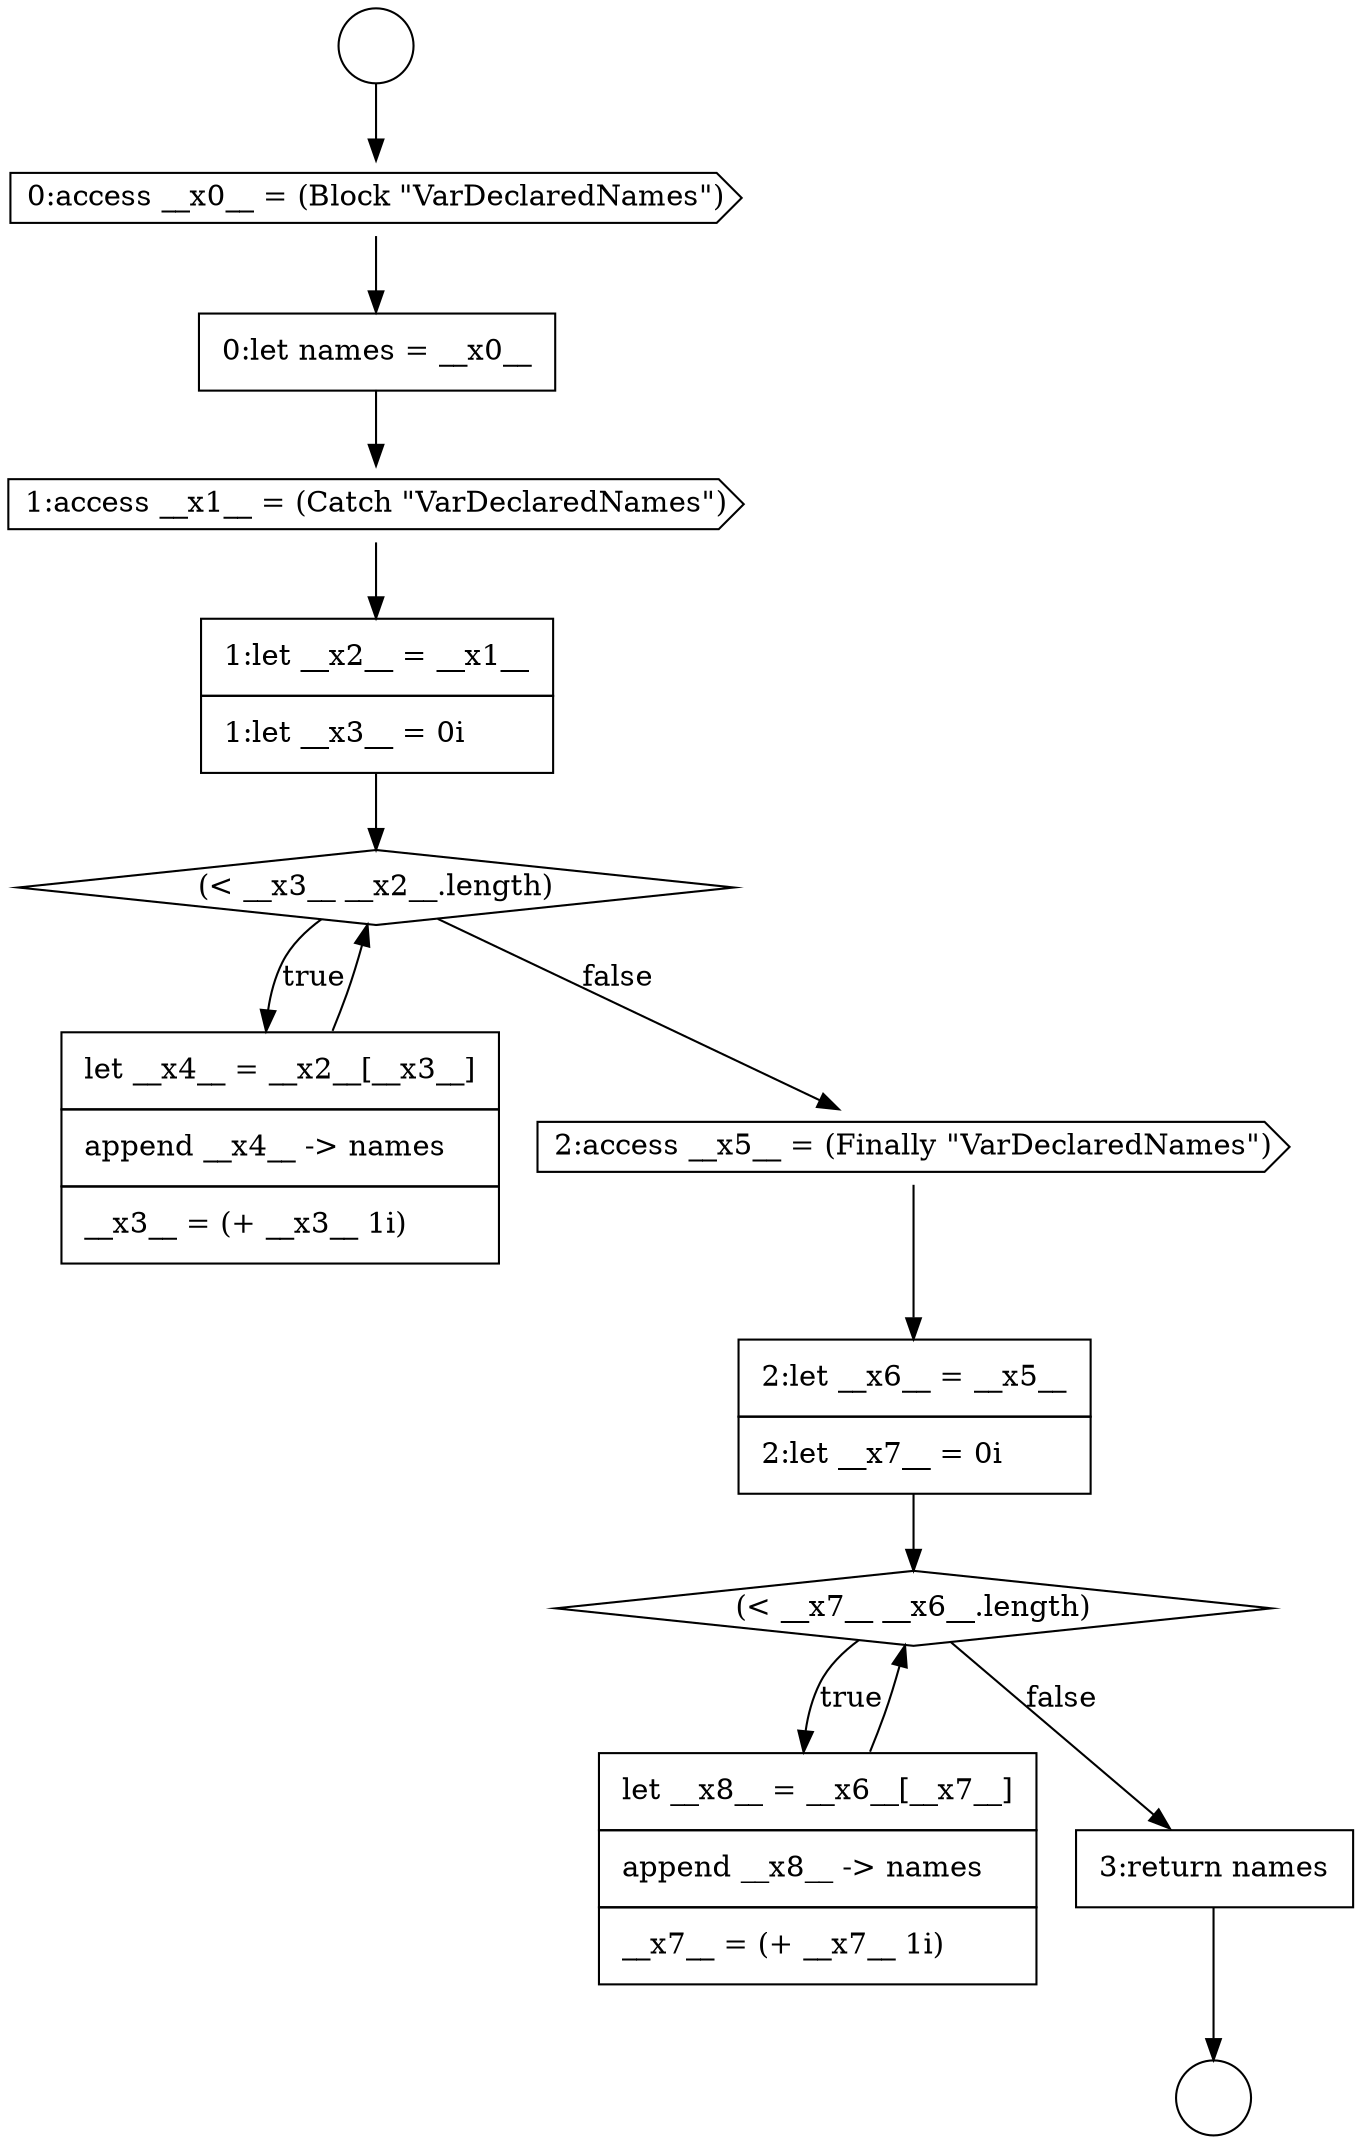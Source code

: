 digraph {
  node7477 [shape=circle label=" " color="black" fillcolor="white" style=filled]
  node7484 [shape=none, margin=0, label=<<font color="black">
    <table border="0" cellborder="1" cellspacing="0" cellpadding="10">
      <tr><td align="left">let __x4__ = __x2__[__x3__]</td></tr>
      <tr><td align="left">append __x4__ -&gt; names</td></tr>
      <tr><td align="left">__x3__ = (+ __x3__ 1i)</td></tr>
    </table>
  </font>> color="black" fillcolor="white" style=filled]
  node7480 [shape=none, margin=0, label=<<font color="black">
    <table border="0" cellborder="1" cellspacing="0" cellpadding="10">
      <tr><td align="left">0:let names = __x0__</td></tr>
    </table>
  </font>> color="black" fillcolor="white" style=filled]
  node7485 [shape=cds, label=<<font color="black">2:access __x5__ = (Finally &quot;VarDeclaredNames&quot;)</font>> color="black" fillcolor="white" style=filled]
  node7487 [shape=diamond, label=<<font color="black">(&lt; __x7__ __x6__.length)</font>> color="black" fillcolor="white" style=filled]
  node7482 [shape=none, margin=0, label=<<font color="black">
    <table border="0" cellborder="1" cellspacing="0" cellpadding="10">
      <tr><td align="left">1:let __x2__ = __x1__</td></tr>
      <tr><td align="left">1:let __x3__ = 0i</td></tr>
    </table>
  </font>> color="black" fillcolor="white" style=filled]
  node7479 [shape=cds, label=<<font color="black">0:access __x0__ = (Block &quot;VarDeclaredNames&quot;)</font>> color="black" fillcolor="white" style=filled]
  node7488 [shape=none, margin=0, label=<<font color="black">
    <table border="0" cellborder="1" cellspacing="0" cellpadding="10">
      <tr><td align="left">let __x8__ = __x6__[__x7__]</td></tr>
      <tr><td align="left">append __x8__ -&gt; names</td></tr>
      <tr><td align="left">__x7__ = (+ __x7__ 1i)</td></tr>
    </table>
  </font>> color="black" fillcolor="white" style=filled]
  node7483 [shape=diamond, label=<<font color="black">(&lt; __x3__ __x2__.length)</font>> color="black" fillcolor="white" style=filled]
  node7489 [shape=none, margin=0, label=<<font color="black">
    <table border="0" cellborder="1" cellspacing="0" cellpadding="10">
      <tr><td align="left">3:return names</td></tr>
    </table>
  </font>> color="black" fillcolor="white" style=filled]
  node7478 [shape=circle label=" " color="black" fillcolor="white" style=filled]
  node7481 [shape=cds, label=<<font color="black">1:access __x1__ = (Catch &quot;VarDeclaredNames&quot;)</font>> color="black" fillcolor="white" style=filled]
  node7486 [shape=none, margin=0, label=<<font color="black">
    <table border="0" cellborder="1" cellspacing="0" cellpadding="10">
      <tr><td align="left">2:let __x6__ = __x5__</td></tr>
      <tr><td align="left">2:let __x7__ = 0i</td></tr>
    </table>
  </font>> color="black" fillcolor="white" style=filled]
  node7489 -> node7478 [ color="black"]
  node7487 -> node7488 [label=<<font color="black">true</font>> color="black"]
  node7487 -> node7489 [label=<<font color="black">false</font>> color="black"]
  node7480 -> node7481 [ color="black"]
  node7486 -> node7487 [ color="black"]
  node7483 -> node7484 [label=<<font color="black">true</font>> color="black"]
  node7483 -> node7485 [label=<<font color="black">false</font>> color="black"]
  node7485 -> node7486 [ color="black"]
  node7482 -> node7483 [ color="black"]
  node7488 -> node7487 [ color="black"]
  node7481 -> node7482 [ color="black"]
  node7484 -> node7483 [ color="black"]
  node7479 -> node7480 [ color="black"]
  node7477 -> node7479 [ color="black"]
}
